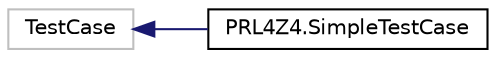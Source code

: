 digraph "Graphical Class Hierarchy"
{
  edge [fontname="Helvetica",fontsize="10",labelfontname="Helvetica",labelfontsize="10"];
  node [fontname="Helvetica",fontsize="10",shape=record];
  rankdir="LR";
  Node1 [label="TestCase",height=0.2,width=0.4,color="grey75", fillcolor="white", style="filled"];
  Node1 -> Node0 [dir="back",color="midnightblue",fontsize="10",style="solid",fontname="Helvetica"];
  Node0 [label="PRL4Z4.SimpleTestCase",height=0.2,width=0.4,color="black", fillcolor="white", style="filled",URL="$classPRL4Z4_1_1SimpleTestCase.html"];
}
